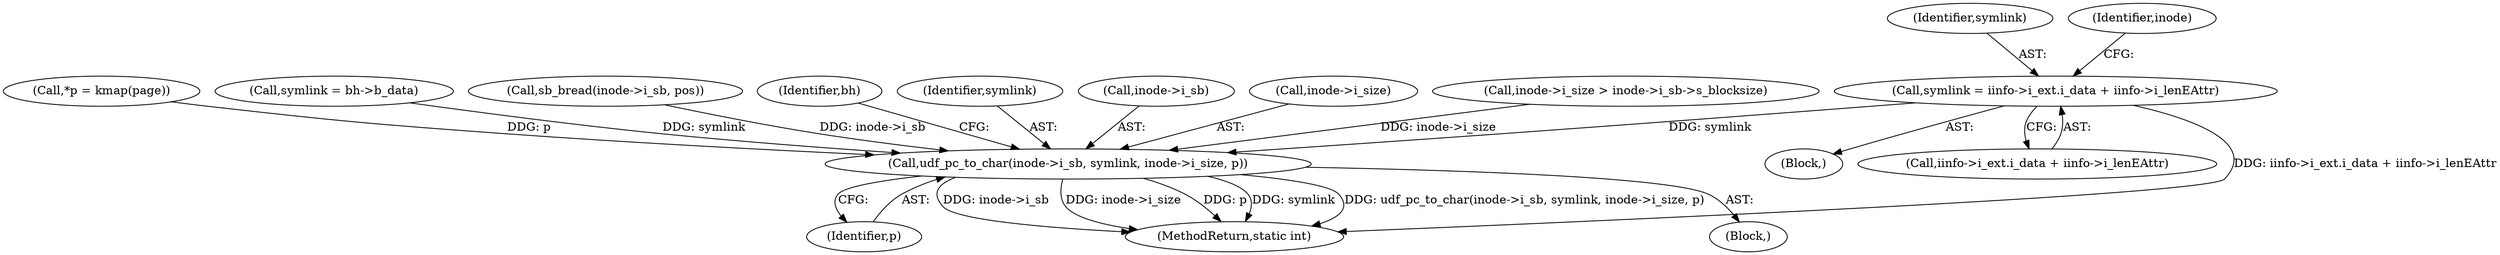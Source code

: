 digraph "0_linux_a1d47b262952a45aae62bd49cfaf33dd76c11a2c@integer" {
"1000163" [label="(Call,symlink = iinfo->i_ext.i_data + iinfo->i_lenEAttr)"];
"1000197" [label="(Call,udf_pc_to_char(inode->i_sb, symlink, inode->i_size, p))"];
"1000205" [label="(Identifier,p)"];
"1000197" [label="(Call,udf_pc_to_char(inode->i_sb, symlink, inode->i_size, p))"];
"1000201" [label="(Identifier,symlink)"];
"1000164" [label="(Identifier,symlink)"];
"1000236" [label="(MethodReturn,static int)"];
"1000198" [label="(Call,inode->i_sb)"];
"1000202" [label="(Call,inode->i_size)"];
"1000165" [label="(Call,iinfo->i_ext.i_data + iinfo->i_lenEAttr)"];
"1000127" [label="(Call,inode->i_size > inode->i_sb->s_blocksize)"];
"1000104" [label="(Block,)"];
"1000120" [label="(Call,*p = kmap(page))"];
"1000199" [label="(Identifier,inode)"];
"1000162" [label="(Block,)"];
"1000192" [label="(Call,symlink = bh->b_data)"];
"1000163" [label="(Call,symlink = iinfo->i_ext.i_data + iinfo->i_lenEAttr)"];
"1000178" [label="(Call,sb_bread(inode->i_sb, pos))"];
"1000207" [label="(Identifier,bh)"];
"1000163" -> "1000162"  [label="AST: "];
"1000163" -> "1000165"  [label="CFG: "];
"1000164" -> "1000163"  [label="AST: "];
"1000165" -> "1000163"  [label="AST: "];
"1000199" -> "1000163"  [label="CFG: "];
"1000163" -> "1000236"  [label="DDG: iinfo->i_ext.i_data + iinfo->i_lenEAttr"];
"1000163" -> "1000197"  [label="DDG: symlink"];
"1000197" -> "1000104"  [label="AST: "];
"1000197" -> "1000205"  [label="CFG: "];
"1000198" -> "1000197"  [label="AST: "];
"1000201" -> "1000197"  [label="AST: "];
"1000202" -> "1000197"  [label="AST: "];
"1000205" -> "1000197"  [label="AST: "];
"1000207" -> "1000197"  [label="CFG: "];
"1000197" -> "1000236"  [label="DDG: p"];
"1000197" -> "1000236"  [label="DDG: symlink"];
"1000197" -> "1000236"  [label="DDG: udf_pc_to_char(inode->i_sb, symlink, inode->i_size, p)"];
"1000197" -> "1000236"  [label="DDG: inode->i_sb"];
"1000197" -> "1000236"  [label="DDG: inode->i_size"];
"1000178" -> "1000197"  [label="DDG: inode->i_sb"];
"1000192" -> "1000197"  [label="DDG: symlink"];
"1000127" -> "1000197"  [label="DDG: inode->i_size"];
"1000120" -> "1000197"  [label="DDG: p"];
}
